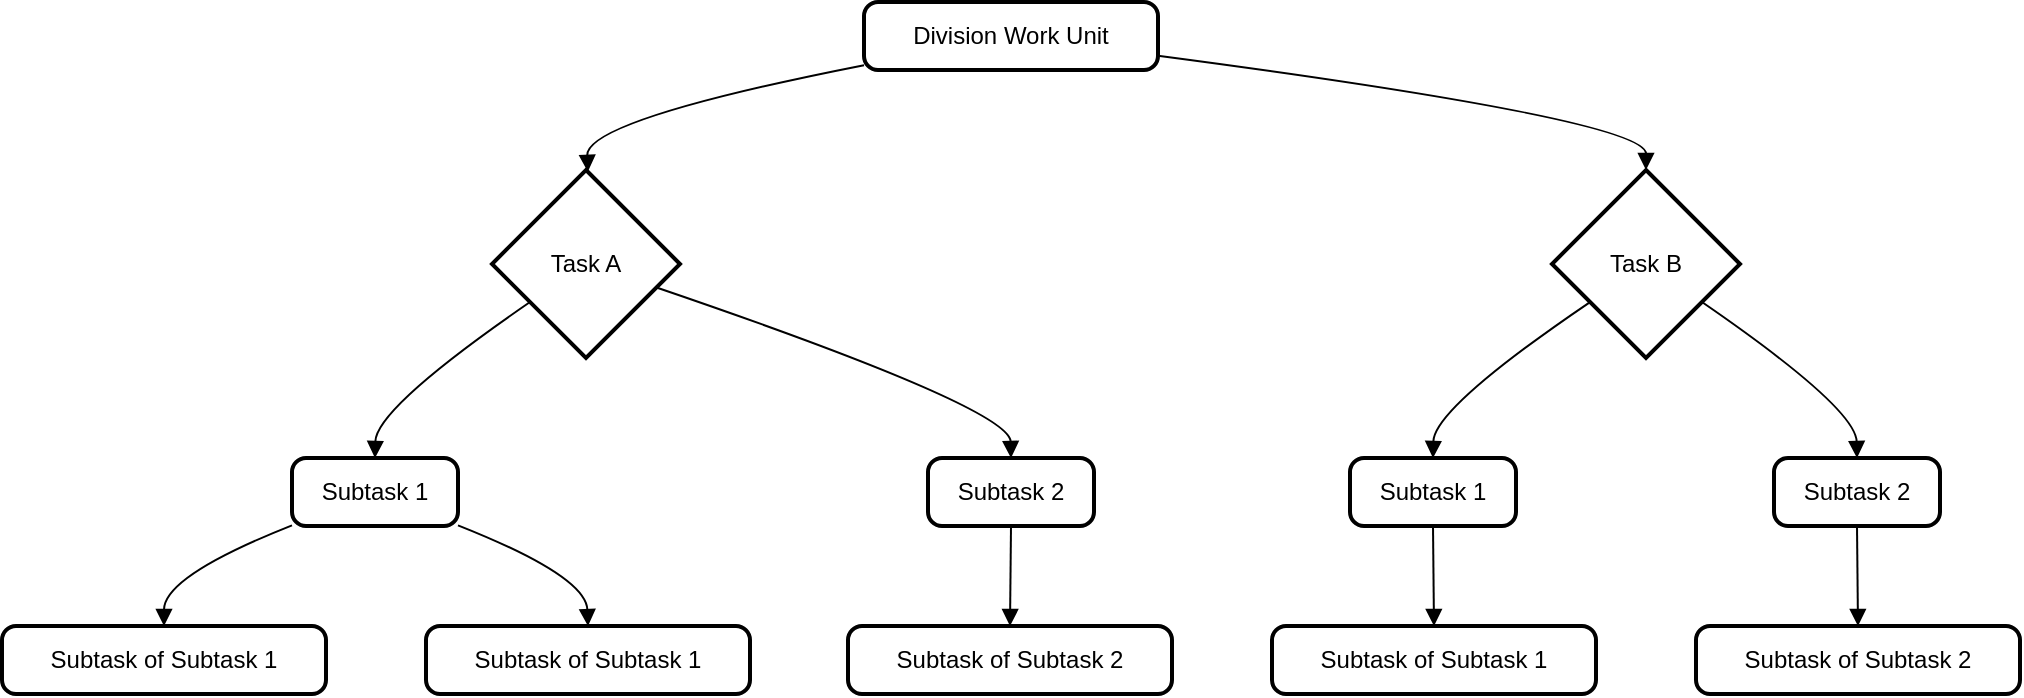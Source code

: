 <mxfile version="24.6.5" type="github">
  <diagram name="Page-1" id="TQ9HY4PnEg4uLvpcVF5u">
    <mxGraphModel>
      <root>
        <mxCell id="0" />
        <mxCell id="1" parent="0" />
        <mxCell id="2" value="Division Work Unit" style="rounded=1;absoluteArcSize=1;arcSize=14;whiteSpace=wrap;strokeWidth=2;" vertex="1" parent="1">
          <mxGeometry x="431" width="147" height="34" as="geometry" />
        </mxCell>
        <mxCell id="3" value="Task A" style="rhombus;strokeWidth=2;whiteSpace=wrap;" vertex="1" parent="1">
          <mxGeometry x="245" y="84" width="94" height="94" as="geometry" />
        </mxCell>
        <mxCell id="4" value="Task B" style="rhombus;strokeWidth=2;whiteSpace=wrap;" vertex="1" parent="1">
          <mxGeometry x="775" y="84" width="94" height="94" as="geometry" />
        </mxCell>
        <mxCell id="5" value="Subtask 1" style="rounded=1;absoluteArcSize=1;arcSize=14;whiteSpace=wrap;strokeWidth=2;" vertex="1" parent="1">
          <mxGeometry x="145" y="228" width="83" height="34" as="geometry" />
        </mxCell>
        <mxCell id="6" value="Subtask 2" style="rounded=1;absoluteArcSize=1;arcSize=14;whiteSpace=wrap;strokeWidth=2;" vertex="1" parent="1">
          <mxGeometry x="463" y="228" width="83" height="34" as="geometry" />
        </mxCell>
        <mxCell id="7" value="Subtask 1" style="rounded=1;absoluteArcSize=1;arcSize=14;whiteSpace=wrap;strokeWidth=2;" vertex="1" parent="1">
          <mxGeometry x="674" y="228" width="83" height="34" as="geometry" />
        </mxCell>
        <mxCell id="8" value="Subtask 2" style="rounded=1;absoluteArcSize=1;arcSize=14;whiteSpace=wrap;strokeWidth=2;" vertex="1" parent="1">
          <mxGeometry x="886" y="228" width="83" height="34" as="geometry" />
        </mxCell>
        <mxCell id="9" value="Subtask of Subtask 1" style="rounded=1;absoluteArcSize=1;arcSize=14;whiteSpace=wrap;strokeWidth=2;" vertex="1" parent="1">
          <mxGeometry y="312" width="162" height="34" as="geometry" />
        </mxCell>
        <mxCell id="10" value="Subtask of Subtask 1" style="rounded=1;absoluteArcSize=1;arcSize=14;whiteSpace=wrap;strokeWidth=2;" vertex="1" parent="1">
          <mxGeometry x="212" y="312" width="162" height="34" as="geometry" />
        </mxCell>
        <mxCell id="11" value="Subtask of Subtask 2" style="rounded=1;absoluteArcSize=1;arcSize=14;whiteSpace=wrap;strokeWidth=2;" vertex="1" parent="1">
          <mxGeometry x="423" y="312" width="162" height="34" as="geometry" />
        </mxCell>
        <mxCell id="12" value="Subtask of Subtask 1" style="rounded=1;absoluteArcSize=1;arcSize=14;whiteSpace=wrap;strokeWidth=2;" vertex="1" parent="1">
          <mxGeometry x="635" y="312" width="162" height="34" as="geometry" />
        </mxCell>
        <mxCell id="13" value="Subtask of Subtask 2" style="rounded=1;absoluteArcSize=1;arcSize=14;whiteSpace=wrap;strokeWidth=2;" vertex="1" parent="1">
          <mxGeometry x="847" y="312" width="162" height="34" as="geometry" />
        </mxCell>
        <mxCell id="14" value="" style="curved=1;startArrow=none;endArrow=block;exitX=0;exitY=0.93;entryX=0.51;entryY=0;" edge="1" parent="1" source="2" target="3">
          <mxGeometry relative="1" as="geometry">
            <Array as="points">
              <mxPoint x="292" y="59" />
            </Array>
          </mxGeometry>
        </mxCell>
        <mxCell id="15" value="" style="curved=1;startArrow=none;endArrow=block;exitX=1;exitY=0.79;entryX=0.5;entryY=0;" edge="1" parent="1" source="2" target="4">
          <mxGeometry relative="1" as="geometry">
            <Array as="points">
              <mxPoint x="822" y="59" />
            </Array>
          </mxGeometry>
        </mxCell>
        <mxCell id="16" value="" style="curved=1;startArrow=none;endArrow=block;exitX=0;exitY=0.84;entryX=0.5;entryY=0.01;" edge="1" parent="1" source="3" target="5">
          <mxGeometry relative="1" as="geometry">
            <Array as="points">
              <mxPoint x="187" y="203" />
            </Array>
          </mxGeometry>
        </mxCell>
        <mxCell id="17" value="" style="curved=1;startArrow=none;endArrow=block;exitX=1.01;exitY=0.67;entryX=0.5;entryY=0.01;" edge="1" parent="1" source="3" target="6">
          <mxGeometry relative="1" as="geometry">
            <Array as="points">
              <mxPoint x="504" y="203" />
            </Array>
          </mxGeometry>
        </mxCell>
        <mxCell id="18" value="" style="curved=1;startArrow=none;endArrow=block;exitX=0;exitY=0.84;entryX=0.5;entryY=0.01;" edge="1" parent="1" source="4" target="7">
          <mxGeometry relative="1" as="geometry">
            <Array as="points">
              <mxPoint x="716" y="203" />
            </Array>
          </mxGeometry>
        </mxCell>
        <mxCell id="19" value="" style="curved=1;startArrow=none;endArrow=block;exitX=1;exitY=0.84;entryX=0.5;entryY=0.01;" edge="1" parent="1" source="4" target="8">
          <mxGeometry relative="1" as="geometry">
            <Array as="points">
              <mxPoint x="927" y="203" />
            </Array>
          </mxGeometry>
        </mxCell>
        <mxCell id="20" value="" style="curved=1;startArrow=none;endArrow=block;exitX=0;exitY=0.99;entryX=0.5;entryY=0.01;" edge="1" parent="1" source="5" target="9">
          <mxGeometry relative="1" as="geometry">
            <Array as="points">
              <mxPoint x="81" y="287" />
            </Array>
          </mxGeometry>
        </mxCell>
        <mxCell id="21" value="" style="curved=1;startArrow=none;endArrow=block;exitX=1;exitY=0.99;entryX=0.5;entryY=0.01;" edge="1" parent="1" source="5" target="10">
          <mxGeometry relative="1" as="geometry">
            <Array as="points">
              <mxPoint x="292" y="287" />
            </Array>
          </mxGeometry>
        </mxCell>
        <mxCell id="22" value="" style="curved=1;startArrow=none;endArrow=block;exitX=0.5;exitY=1.01;entryX=0.5;entryY=0.01;" edge="1" parent="1" source="6" target="11">
          <mxGeometry relative="1" as="geometry">
            <Array as="points" />
          </mxGeometry>
        </mxCell>
        <mxCell id="23" value="" style="curved=1;startArrow=none;endArrow=block;exitX=0.5;exitY=1.01;entryX=0.5;entryY=0.01;" edge="1" parent="1" source="7" target="12">
          <mxGeometry relative="1" as="geometry">
            <Array as="points" />
          </mxGeometry>
        </mxCell>
        <mxCell id="24" value="" style="curved=1;startArrow=none;endArrow=block;exitX=0.5;exitY=1.01;entryX=0.5;entryY=0.01;" edge="1" parent="1" source="8" target="13">
          <mxGeometry relative="1" as="geometry">
            <Array as="points" />
          </mxGeometry>
        </mxCell>
      </root>
    </mxGraphModel>
  </diagram>
</mxfile>
